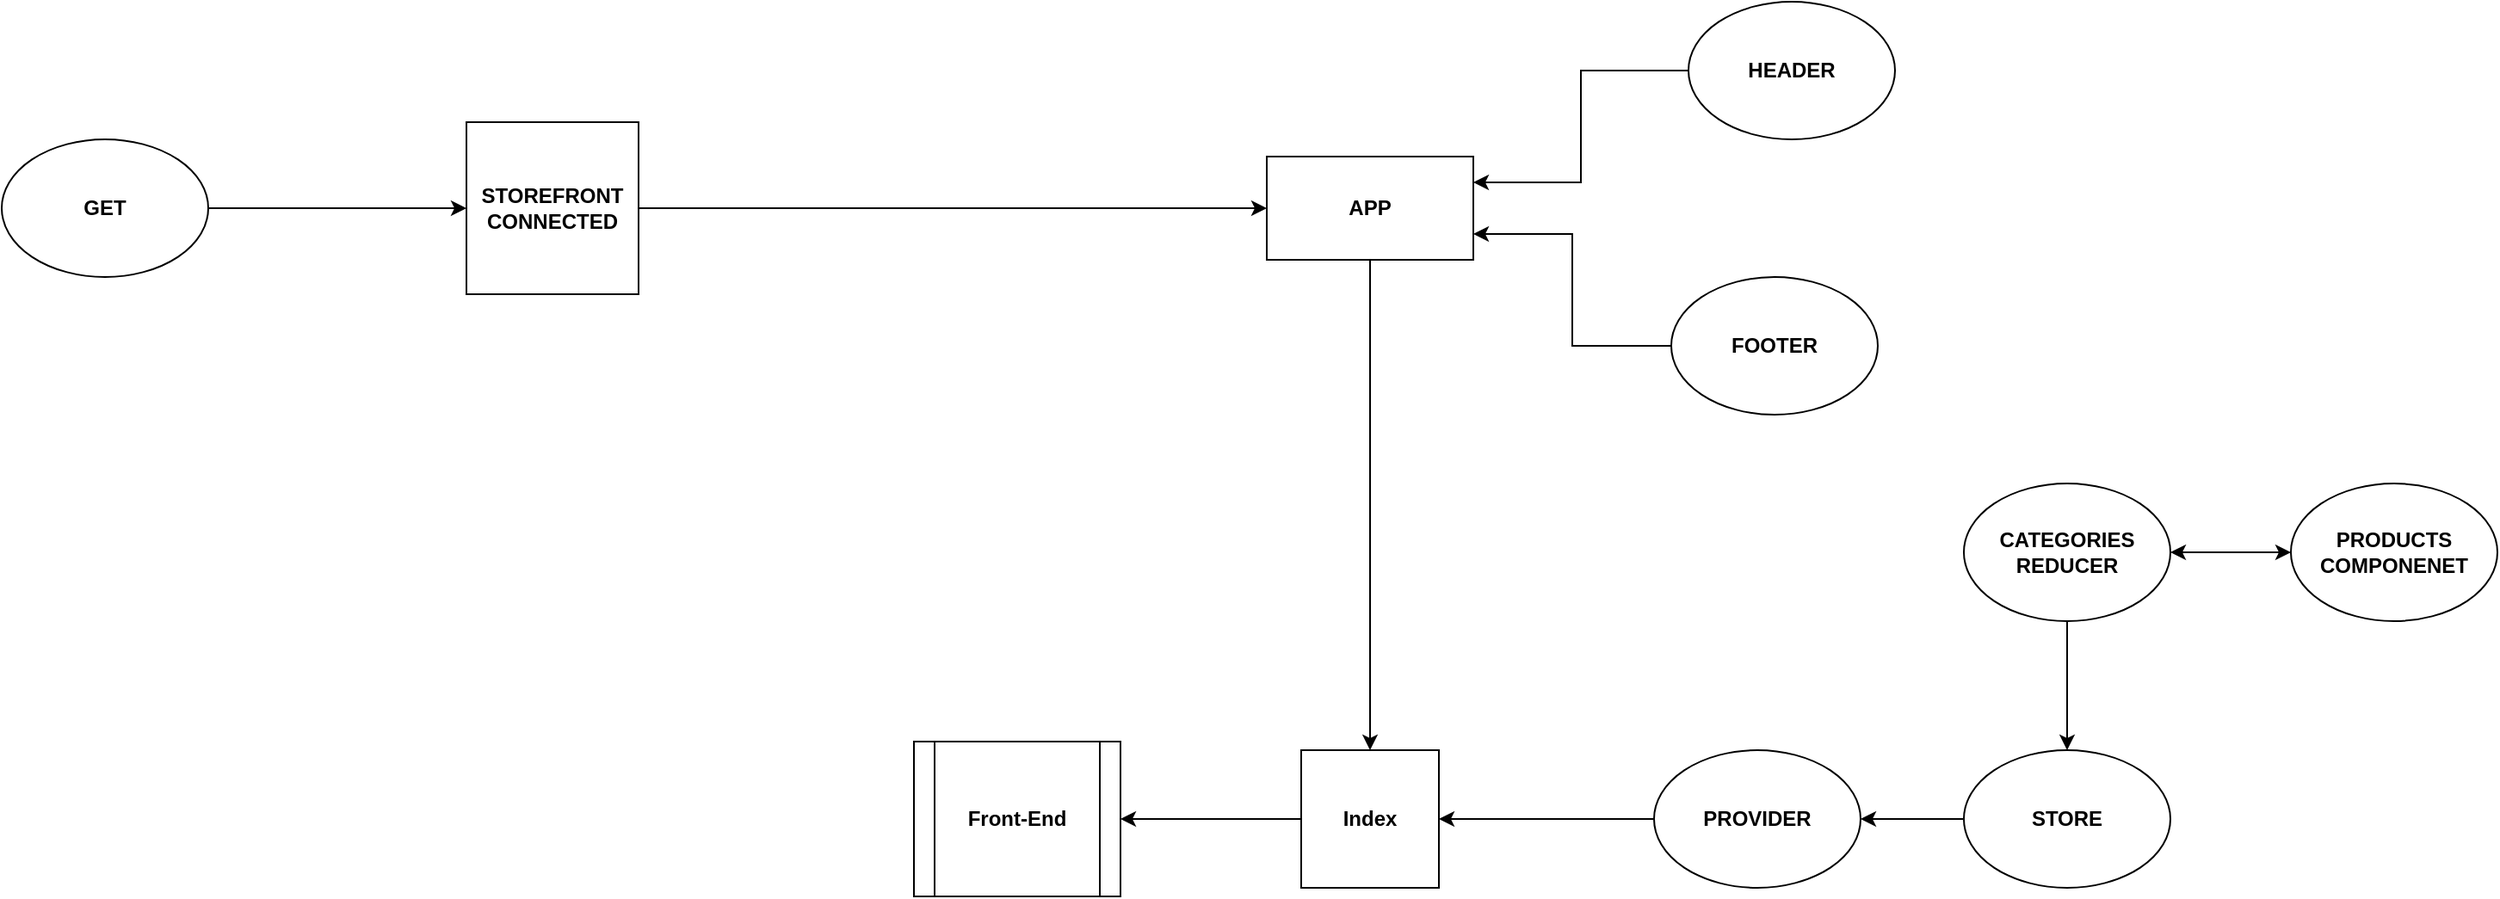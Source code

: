 <mxfile version="14.8.4" type="github">
  <diagram id="IlbVOifgxRV7zE4X4zYw" name="Page-1">
    <mxGraphModel dx="1038" dy="1316" grid="1" gridSize="10" guides="1" tooltips="1" connect="1" arrows="1" fold="1" page="1" pageScale="1" pageWidth="1169" pageHeight="827" math="0" shadow="0">
      <root>
        <mxCell id="0" />
        <mxCell id="1" parent="0" />
        <mxCell id="sam0_PX6vpb3sP9ME23c-4" style="edgeStyle=orthogonalEdgeStyle;rounded=0;orthogonalLoop=1;jettySize=auto;html=1;entryX=1;entryY=0.5;entryDx=0;entryDy=0;" edge="1" parent="1" source="sam0_PX6vpb3sP9ME23c-5" target="sam0_PX6vpb3sP9ME23c-8">
          <mxGeometry relative="1" as="geometry" />
        </mxCell>
        <mxCell id="sam0_PX6vpb3sP9ME23c-5" value="&lt;b&gt;Index&lt;/b&gt;" style="whiteSpace=wrap;html=1;aspect=fixed;" vertex="1" parent="1">
          <mxGeometry x="765" y="355" width="80" height="80" as="geometry" />
        </mxCell>
        <mxCell id="sam0_PX6vpb3sP9ME23c-6" style="edgeStyle=orthogonalEdgeStyle;rounded=0;orthogonalLoop=1;jettySize=auto;html=1;entryX=0.5;entryY=0;entryDx=0;entryDy=0;" edge="1" parent="1" source="sam0_PX6vpb3sP9ME23c-7" target="sam0_PX6vpb3sP9ME23c-5">
          <mxGeometry relative="1" as="geometry" />
        </mxCell>
        <mxCell id="sam0_PX6vpb3sP9ME23c-7" value="&lt;b&gt;APP&lt;/b&gt;" style="rounded=0;whiteSpace=wrap;html=1;" vertex="1" parent="1">
          <mxGeometry x="745" y="10" width="120" height="60" as="geometry" />
        </mxCell>
        <mxCell id="sam0_PX6vpb3sP9ME23c-8" value="&lt;b&gt;Front-End&lt;/b&gt;" style="shape=process;whiteSpace=wrap;html=1;backgroundOutline=1;" vertex="1" parent="1">
          <mxGeometry x="540" y="350" width="120" height="90" as="geometry" />
        </mxCell>
        <mxCell id="sam0_PX6vpb3sP9ME23c-9" style="edgeStyle=orthogonalEdgeStyle;rounded=0;orthogonalLoop=1;jettySize=auto;html=1;entryX=0;entryY=0.5;entryDx=0;entryDy=0;exitX=1;exitY=0.5;exitDx=0;exitDy=0;" edge="1" parent="1" source="sam0_PX6vpb3sP9ME23c-12" target="sam0_PX6vpb3sP9ME23c-7">
          <mxGeometry relative="1" as="geometry">
            <mxPoint x="580" y="40" as="targetPoint" />
            <mxPoint x="380" y="40" as="sourcePoint" />
          </mxGeometry>
        </mxCell>
        <mxCell id="sam0_PX6vpb3sP9ME23c-12" value="&lt;div&gt;&lt;b&gt;STOREFRONT&lt;br&gt;CONNECTED&lt;/b&gt;&lt;/div&gt;" style="whiteSpace=wrap;html=1;aspect=fixed;" vertex="1" parent="1">
          <mxGeometry x="280" y="-10" width="100" height="100" as="geometry" />
        </mxCell>
        <mxCell id="sam0_PX6vpb3sP9ME23c-20" value="&lt;b&gt;GET&lt;/b&gt;" style="ellipse;whiteSpace=wrap;html=1;" vertex="1" parent="1">
          <mxGeometry x="10" width="120" height="80" as="geometry" />
        </mxCell>
        <mxCell id="sam0_PX6vpb3sP9ME23c-21" style="edgeStyle=orthogonalEdgeStyle;rounded=0;orthogonalLoop=1;jettySize=auto;html=1;entryX=1;entryY=0.25;entryDx=0;entryDy=0;" edge="1" parent="1" source="sam0_PX6vpb3sP9ME23c-22" target="sam0_PX6vpb3sP9ME23c-7">
          <mxGeometry relative="1" as="geometry" />
        </mxCell>
        <mxCell id="sam0_PX6vpb3sP9ME23c-22" value="&lt;b&gt;HEADER&lt;/b&gt;" style="ellipse;whiteSpace=wrap;html=1;" vertex="1" parent="1">
          <mxGeometry x="990" y="-80" width="120" height="80" as="geometry" />
        </mxCell>
        <mxCell id="sam0_PX6vpb3sP9ME23c-23" style="edgeStyle=orthogonalEdgeStyle;rounded=0;orthogonalLoop=1;jettySize=auto;html=1;entryX=1;entryY=0.75;entryDx=0;entryDy=0;" edge="1" parent="1" source="sam0_PX6vpb3sP9ME23c-24" target="sam0_PX6vpb3sP9ME23c-7">
          <mxGeometry relative="1" as="geometry" />
        </mxCell>
        <mxCell id="sam0_PX6vpb3sP9ME23c-24" value="&lt;b&gt;FOOTER&lt;/b&gt;" style="ellipse;whiteSpace=wrap;html=1;" vertex="1" parent="1">
          <mxGeometry x="980" y="80" width="120" height="80" as="geometry" />
        </mxCell>
        <mxCell id="sam0_PX6vpb3sP9ME23c-25" style="edgeStyle=orthogonalEdgeStyle;rounded=0;orthogonalLoop=1;jettySize=auto;html=1;entryX=0.5;entryY=0;entryDx=0;entryDy=0;" edge="1" parent="1" source="sam0_PX6vpb3sP9ME23c-26" target="sam0_PX6vpb3sP9ME23c-28">
          <mxGeometry relative="1" as="geometry" />
        </mxCell>
        <mxCell id="sam0_PX6vpb3sP9ME23c-26" value="&lt;b&gt;CATEGORIES&lt;br&gt;REDUCER&lt;br&gt;&lt;/b&gt;" style="ellipse;whiteSpace=wrap;html=1;" vertex="1" parent="1">
          <mxGeometry x="1150" y="200" width="120" height="80" as="geometry" />
        </mxCell>
        <mxCell id="sam0_PX6vpb3sP9ME23c-27" style="edgeStyle=orthogonalEdgeStyle;rounded=0;orthogonalLoop=1;jettySize=auto;html=1;entryX=1;entryY=0.5;entryDx=0;entryDy=0;" edge="1" parent="1" source="sam0_PX6vpb3sP9ME23c-28" target="sam0_PX6vpb3sP9ME23c-30">
          <mxGeometry relative="1" as="geometry" />
        </mxCell>
        <mxCell id="sam0_PX6vpb3sP9ME23c-28" value="&lt;b&gt;STORE&lt;/b&gt;" style="ellipse;whiteSpace=wrap;html=1;" vertex="1" parent="1">
          <mxGeometry x="1150" y="355" width="120" height="80" as="geometry" />
        </mxCell>
        <mxCell id="sam0_PX6vpb3sP9ME23c-29" style="edgeStyle=orthogonalEdgeStyle;rounded=0;orthogonalLoop=1;jettySize=auto;html=1;entryX=1;entryY=0.5;entryDx=0;entryDy=0;" edge="1" parent="1" source="sam0_PX6vpb3sP9ME23c-30" target="sam0_PX6vpb3sP9ME23c-5">
          <mxGeometry relative="1" as="geometry" />
        </mxCell>
        <mxCell id="sam0_PX6vpb3sP9ME23c-30" value="&lt;b&gt;PROVIDER&lt;/b&gt;" style="ellipse;whiteSpace=wrap;html=1;" vertex="1" parent="1">
          <mxGeometry x="970" y="355" width="120" height="80" as="geometry" />
        </mxCell>
        <mxCell id="sam0_PX6vpb3sP9ME23c-31" value="&lt;b&gt;PRODUCTS&lt;br&gt;COMPONENET&lt;br&gt;&lt;/b&gt;" style="ellipse;whiteSpace=wrap;html=1;" vertex="1" parent="1">
          <mxGeometry x="1340" y="200" width="120" height="80" as="geometry" />
        </mxCell>
        <mxCell id="sam0_PX6vpb3sP9ME23c-32" value="" style="endArrow=classic;startArrow=classic;html=1;entryX=0;entryY=0.5;entryDx=0;entryDy=0;exitX=1;exitY=0.5;exitDx=0;exitDy=0;" edge="1" parent="1" source="sam0_PX6vpb3sP9ME23c-26" target="sam0_PX6vpb3sP9ME23c-31">
          <mxGeometry width="50" height="50" relative="1" as="geometry">
            <mxPoint x="1280" y="280" as="sourcePoint" />
            <mxPoint x="1330" y="230" as="targetPoint" />
          </mxGeometry>
        </mxCell>
        <mxCell id="sam0_PX6vpb3sP9ME23c-33" value="" style="endArrow=classic;html=1;entryX=0;entryY=0.5;entryDx=0;entryDy=0;exitX=1;exitY=0.5;exitDx=0;exitDy=0;" edge="1" parent="1" source="sam0_PX6vpb3sP9ME23c-20" target="sam0_PX6vpb3sP9ME23c-12">
          <mxGeometry width="50" height="50" relative="1" as="geometry">
            <mxPoint x="120" y="60" as="sourcePoint" />
            <mxPoint x="170" y="10" as="targetPoint" />
          </mxGeometry>
        </mxCell>
      </root>
    </mxGraphModel>
  </diagram>
</mxfile>

